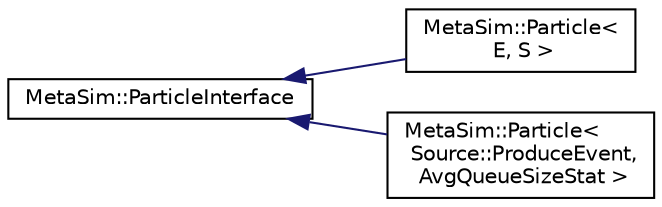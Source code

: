 digraph "Graphical Class Hierarchy"
{
  edge [fontname="Helvetica",fontsize="10",labelfontname="Helvetica",labelfontsize="10"];
  node [fontname="Helvetica",fontsize="10",shape=record];
  rankdir="LR";
  Node1 [label="MetaSim::ParticleInterface",height=0.2,width=0.4,color="black", fillcolor="white", style="filled",URL="$da/da9/classMetaSim_1_1ParticleInterface.html"];
  Node1 -> Node2 [dir="back",color="midnightblue",fontsize="10",style="solid",fontname="Helvetica"];
  Node2 [label="MetaSim::Particle\<\l E, S \>",height=0.2,width=0.4,color="black", fillcolor="white", style="filled",URL="$df/d0b/classMetaSim_1_1Particle.html"];
  Node1 -> Node3 [dir="back",color="midnightblue",fontsize="10",style="solid",fontname="Helvetica"];
  Node3 [label="MetaSim::Particle\<\l Source::ProduceEvent,\l AvgQueueSizeStat \>",height=0.2,width=0.4,color="black", fillcolor="white", style="filled",URL="$df/d0b/classMetaSim_1_1Particle.html"];
}
